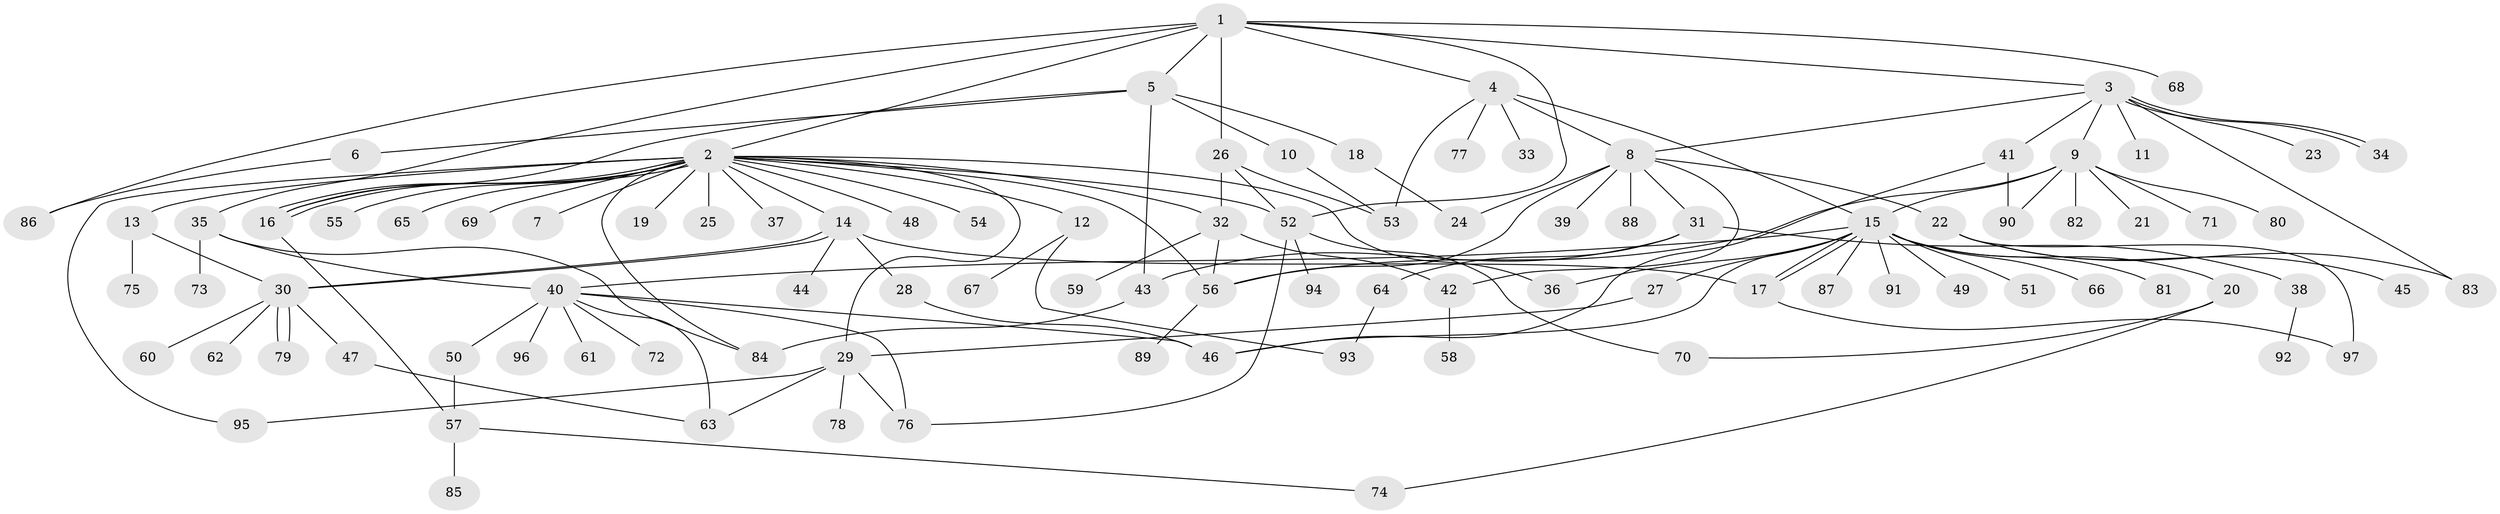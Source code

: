 // coarse degree distribution, {1: 0.6417910447761194, 2: 0.14925373134328357, 17: 0.014925373134328358, 10: 0.029850746268656716, 5: 0.05970149253731343, 3: 0.04477611940298507, 13: 0.014925373134328358, 19: 0.014925373134328358, 4: 0.014925373134328358, 9: 0.014925373134328358}
// Generated by graph-tools (version 1.1) at 2025/51/03/04/25 21:51:23]
// undirected, 97 vertices, 139 edges
graph export_dot {
graph [start="1"]
  node [color=gray90,style=filled];
  1;
  2;
  3;
  4;
  5;
  6;
  7;
  8;
  9;
  10;
  11;
  12;
  13;
  14;
  15;
  16;
  17;
  18;
  19;
  20;
  21;
  22;
  23;
  24;
  25;
  26;
  27;
  28;
  29;
  30;
  31;
  32;
  33;
  34;
  35;
  36;
  37;
  38;
  39;
  40;
  41;
  42;
  43;
  44;
  45;
  46;
  47;
  48;
  49;
  50;
  51;
  52;
  53;
  54;
  55;
  56;
  57;
  58;
  59;
  60;
  61;
  62;
  63;
  64;
  65;
  66;
  67;
  68;
  69;
  70;
  71;
  72;
  73;
  74;
  75;
  76;
  77;
  78;
  79;
  80;
  81;
  82;
  83;
  84;
  85;
  86;
  87;
  88;
  89;
  90;
  91;
  92;
  93;
  94;
  95;
  96;
  97;
  1 -- 2;
  1 -- 3;
  1 -- 4;
  1 -- 5;
  1 -- 26;
  1 -- 35;
  1 -- 52;
  1 -- 68;
  1 -- 86;
  2 -- 7;
  2 -- 12;
  2 -- 13;
  2 -- 14;
  2 -- 16;
  2 -- 16;
  2 -- 16;
  2 -- 19;
  2 -- 25;
  2 -- 29;
  2 -- 32;
  2 -- 36;
  2 -- 37;
  2 -- 48;
  2 -- 52;
  2 -- 54;
  2 -- 55;
  2 -- 56;
  2 -- 65;
  2 -- 69;
  2 -- 84;
  2 -- 95;
  3 -- 8;
  3 -- 9;
  3 -- 11;
  3 -- 23;
  3 -- 34;
  3 -- 34;
  3 -- 41;
  3 -- 83;
  4 -- 8;
  4 -- 15;
  4 -- 33;
  4 -- 53;
  4 -- 77;
  5 -- 6;
  5 -- 10;
  5 -- 16;
  5 -- 18;
  5 -- 43;
  6 -- 86;
  8 -- 22;
  8 -- 24;
  8 -- 31;
  8 -- 39;
  8 -- 42;
  8 -- 56;
  8 -- 88;
  9 -- 15;
  9 -- 21;
  9 -- 56;
  9 -- 71;
  9 -- 80;
  9 -- 82;
  9 -- 90;
  10 -- 53;
  12 -- 67;
  12 -- 93;
  13 -- 30;
  13 -- 75;
  14 -- 17;
  14 -- 28;
  14 -- 30;
  14 -- 30;
  14 -- 44;
  15 -- 17;
  15 -- 17;
  15 -- 20;
  15 -- 27;
  15 -- 36;
  15 -- 40;
  15 -- 46;
  15 -- 49;
  15 -- 51;
  15 -- 66;
  15 -- 81;
  15 -- 87;
  15 -- 91;
  16 -- 57;
  17 -- 97;
  18 -- 24;
  20 -- 70;
  20 -- 74;
  22 -- 45;
  22 -- 83;
  22 -- 97;
  26 -- 32;
  26 -- 52;
  26 -- 53;
  27 -- 29;
  28 -- 46;
  29 -- 63;
  29 -- 76;
  29 -- 78;
  29 -- 95;
  30 -- 47;
  30 -- 60;
  30 -- 62;
  30 -- 79;
  30 -- 79;
  31 -- 38;
  31 -- 43;
  31 -- 64;
  32 -- 42;
  32 -- 56;
  32 -- 59;
  35 -- 40;
  35 -- 73;
  35 -- 84;
  38 -- 92;
  40 -- 46;
  40 -- 50;
  40 -- 61;
  40 -- 63;
  40 -- 72;
  40 -- 76;
  40 -- 96;
  41 -- 46;
  41 -- 90;
  42 -- 58;
  43 -- 84;
  47 -- 63;
  50 -- 57;
  52 -- 70;
  52 -- 76;
  52 -- 94;
  56 -- 89;
  57 -- 74;
  57 -- 85;
  64 -- 93;
}

